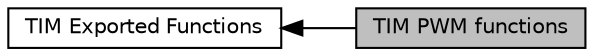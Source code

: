 digraph "TIM PWM functions"
{
  edge [fontname="Helvetica",fontsize="10",labelfontname="Helvetica",labelfontsize="10"];
  node [fontname="Helvetica",fontsize="10",shape=box];
  rankdir=LR;
  Node2 [label="TIM Exported Functions",height=0.2,width=0.4,color="black", fillcolor="white", style="filled",URL="$group__TIM__Exported__Functions.html",tooltip=" "];
  Node1 [label="TIM PWM functions",height=0.2,width=0.4,color="black", fillcolor="grey75", style="filled", fontcolor="black",tooltip="TIM PWM functions."];
  Node2->Node1 [shape=plaintext, dir="back", style="solid"];
}
